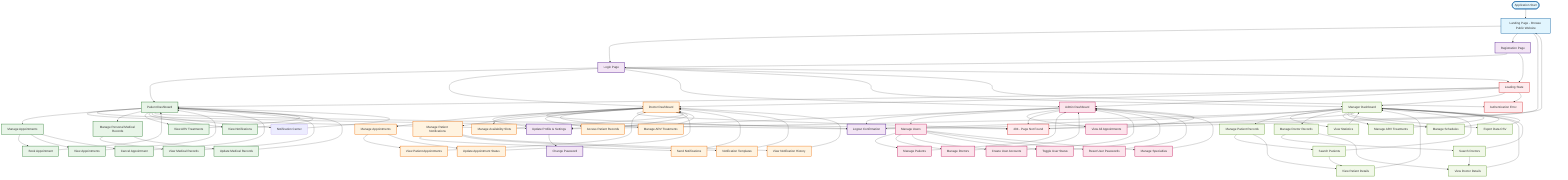 graph TD
    %% Landing and Authentication
    START([Application Start])
    LANDING[Landing Page - Browse Public Website]
    LOGIN[Login Page]
    REGISTER[Registration Page]
    
    %% Common Authenticated Components
    LOGOUT[Logout Confirmation]
    PROFILE[Update Profile & Settings]
    CHANGE_PASSWORD[Change Password]
    NOTIF_CENTER[Notification Center]
    
    %% Patient Flow
    PAT_DASH[Patient Dashboard]
    MANAGE_APPT[Manage Appointments]
    BOOK_APPT[Book Appointment]
    VIEW_APPT[View Appointments]
    CANCEL_APPT[Cancel Appointment]
    MANAGE_RECORDS[Manage Personal Medical Records]
    VIEW_RECORDS[View Medical Records]
    UPDATE_RECORDS[Update Medical Records]
    VIEW_ARV[View ARV Treatments]
    VIEW_NOTIF[View Notifications]
    
    %% Doctor Flow
    DOC_DASH[Doctor Dashboard]
    DOC_MANAGE_APPT[Manage Appointments]
    DOC_VIEW_APPT[View Patient Appointments]
    UPDATE_APPT_STATUS[Update Appointment Status]
    MANAGE_AVAILABILITY[Manage Availability Slots]
    ACCESS_PAT_RECORDS[Access Patient Records]
    MANAGE_ARV[Manage ARV Treatments]
    MANAGE_NOTIFICATIONS[Manage Patient Notifications]
    SEND_NOTIF[Send Notifications]
    NOTIF_TEMPLATES[Notification Templates]
    NOTIF_HISTORY[View Notification History]
    
    %% Admin Flow
    ADMIN_DASH[Admin Dashboard]
    MANAGE_USERS[Manage Users]
    MANAGE_PATIENTS[Manage Patients]
    MANAGE_DOCTORS[Manage Doctors]
    CREATE_ACCOUNTS[Create User Accounts]
    TOGGLE_STATUS[Toggle User Status]
    RESET_PASSWORDS[Reset User Passwords]
    MANAGE_SPECIALTIES[Manage Specialties]
    VIEW_ALL_APPT[View All Appointments]
    
    %% Manager Flow
    MGR_DASH[Manager Dashboard]
    VIEW_STATISTICS[View Statistics]
    MGR_PAT_RECORDS[Manage Patient Records]
    SEARCH_PATIENTS[Search Patients]
    VIEW_PAT_DETAILS[View Patient Details]
    MGR_DOC_RECORDS[Manage Doctor Records]
    SEARCH_DOCTORS[Search Doctors]
    VIEW_DOC_DETAILS[View Doctor Details]
    MGR_ARV[Manage ARV Treatments]
    MANAGE_SCHEDULES[Manage Schedules]
    EXPORT_DATA[Export Data CSV]
    
    %% Error and Loading States
    ERROR_404[404 - Page Not Found]
    LOADING[Loading State]
    ERROR_AUTH[Authentication Error]
    
    %% Application Flow
    START --> LANDING
    LANDING --> LOGIN
    LANDING --> REGISTER
    
    %% Authentication Flows
    LOGIN --> PAT_DASH
    LOGIN --> DOC_DASH
    LOGIN --> ADMIN_DASH
    LOGIN --> MGR_DASH
    LOGIN --> ERROR_AUTH
    
    REGISTER --> LOGIN
    
    %% Common Authenticated User Flows
    PAT_DASH --> PROFILE
    DOC_DASH --> PROFILE
    ADMIN_DASH --> PROFILE
    MGR_DASH --> PROFILE
    
    PROFILE --> CHANGE_PASSWORD
    
    PAT_DASH --> LOGOUT
    DOC_DASH --> LOGOUT
    ADMIN_DASH --> LOGOUT
    MGR_DASH --> LOGOUT
    LOGOUT --> LANDING
    
    %% Patient Specific Flows
    PAT_DASH --> MANAGE_APPT
    MANAGE_APPT --> BOOK_APPT
    MANAGE_APPT --> VIEW_APPT
    MANAGE_APPT --> CANCEL_APPT
    BOOK_APPT --> PAT_DASH
    VIEW_APPT --> PAT_DASH
    CANCEL_APPT --> PAT_DASH
    
    PAT_DASH --> MANAGE_RECORDS
    MANAGE_RECORDS --> VIEW_RECORDS
    MANAGE_RECORDS --> UPDATE_RECORDS
    VIEW_RECORDS --> PAT_DASH
    UPDATE_RECORDS --> PAT_DASH
    
    PAT_DASH --> VIEW_ARV
    PAT_DASH --> VIEW_NOTIF
    PAT_DASH --> NOTIF_CENTER
    VIEW_ARV --> PAT_DASH
    VIEW_NOTIF --> PAT_DASH
    NOTIF_CENTER --> PAT_DASH
    
    %% Doctor Specific Flows
    DOC_DASH --> DOC_MANAGE_APPT
    DOC_MANAGE_APPT --> DOC_VIEW_APPT
    DOC_MANAGE_APPT --> UPDATE_APPT_STATUS
    DOC_VIEW_APPT --> DOC_DASH
    UPDATE_APPT_STATUS --> DOC_DASH
    
    DOC_DASH --> MANAGE_AVAILABILITY
    MANAGE_AVAILABILITY --> DOC_DASH
    
    DOC_DASH --> ACCESS_PAT_RECORDS
    ACCESS_PAT_RECORDS --> DOC_DASH
    
    DOC_DASH --> MANAGE_ARV
    MANAGE_ARV --> DOC_DASH
    
    DOC_DASH --> MANAGE_NOTIFICATIONS
    MANAGE_NOTIFICATIONS --> SEND_NOTIF
    MANAGE_NOTIFICATIONS --> NOTIF_TEMPLATES
    MANAGE_NOTIFICATIONS --> NOTIF_HISTORY
    SEND_NOTIF --> DOC_DASH
    NOTIF_TEMPLATES --> DOC_DASH
    NOTIF_HISTORY --> DOC_DASH
    
    %% Admin Specific Flows
    ADMIN_DASH --> MANAGE_USERS
    MANAGE_USERS --> MANAGE_PATIENTS
    MANAGE_USERS --> MANAGE_DOCTORS
    MANAGE_USERS --> CREATE_ACCOUNTS
    MANAGE_USERS --> TOGGLE_STATUS
    MANAGE_USERS --> RESET_PASSWORDS
    MANAGE_USERS --> MANAGE_SPECIALTIES
    MANAGE_PATIENTS --> ADMIN_DASH
    MANAGE_DOCTORS --> ADMIN_DASH
    CREATE_ACCOUNTS --> ADMIN_DASH
    TOGGLE_STATUS --> ADMIN_DASH
    RESET_PASSWORDS --> ADMIN_DASH
    MANAGE_SPECIALTIES --> ADMIN_DASH
    
    ADMIN_DASH --> VIEW_ALL_APPT
    VIEW_ALL_APPT --> ADMIN_DASH
    
    %% Manager Specific Flows
    MGR_DASH --> VIEW_STATISTICS
    VIEW_STATISTICS --> MGR_DASH
    
    MGR_DASH --> MGR_PAT_RECORDS
    MGR_PAT_RECORDS --> SEARCH_PATIENTS
    MGR_PAT_RECORDS --> VIEW_PAT_DETAILS
    SEARCH_PATIENTS --> VIEW_PAT_DETAILS
    VIEW_PAT_DETAILS --> MGR_DASH
    SEARCH_PATIENTS --> MGR_DASH
    
    MGR_DASH --> MGR_DOC_RECORDS
    MGR_DOC_RECORDS --> SEARCH_DOCTORS
    MGR_DOC_RECORDS --> VIEW_DOC_DETAILS
    SEARCH_DOCTORS --> VIEW_DOC_DETAILS
    VIEW_DOC_DETAILS --> MGR_DASH
    SEARCH_DOCTORS --> MGR_DASH
    
    MGR_DASH --> MGR_ARV
    MGR_ARV --> MGR_DASH
    
    MGR_DASH --> MANAGE_SCHEDULES
    MANAGE_SCHEDULES --> MGR_DASH
    
    MGR_DASH --> EXPORT_DATA
    EXPORT_DATA --> MGR_DASH
    
    %% Error Flows
    LANDING --> ERROR_404
    PAT_DASH --> ERROR_404
    DOC_DASH --> ERROR_404
    ADMIN_DASH --> ERROR_404
    MGR_DASH --> ERROR_404
    
    %% Loading States
    LOGIN --> LOADING
    REGISTER --> LOADING
    LOADING --> PAT_DASH
    LOADING --> DOC_DASH
    LOADING --> ADMIN_DASH
    LOADING --> MGR_DASH
    LOADING --> ERROR_AUTH
    
    %% Styling
    classDef landingStyle fill:#e1f5fe,stroke:#01579b,stroke-width:2px
    classDef authStyle fill:#f3e5f5,stroke:#4a148c,stroke-width:2px
    classDef patientStyle fill:#e8f5e8,stroke:#2e7d32,stroke-width:2px
    classDef doctorStyle fill:#fff3e0,stroke:#ef6c00,stroke-width:2px
    classDef adminStyle fill:#fce4ec,stroke:#c2185b,stroke-width:2px
    classDef managerStyle fill:#f1f8e9,stroke:#689f38,stroke-width:2px
    classDef errorStyle fill:#ffebee,stroke:#d32f2f,stroke-width:2px
    
    class START,LANDING landingStyle
    class LOGIN,REGISTER,LOGOUT,PROFILE,CHANGE_PASSWORD authStyle
    class PAT_DASH,MANAGE_APPT,BOOK_APPT,VIEW_APPT,CANCEL_APPT,MANAGE_RECORDS,VIEW_RECORDS,UPDATE_RECORDS,VIEW_ARV,VIEW_NOTIF patientStyle
    class DOC_DASH,DOC_MANAGE_APPT,DOC_VIEW_APPT,UPDATE_APPT_STATUS,MANAGE_AVAILABILITY,ACCESS_PAT_RECORDS,MANAGE_ARV,MANAGE_NOTIFICATIONS,SEND_NOTIF,NOTIF_TEMPLATES,NOTIF_HISTORY doctorStyle
    class ADMIN_DASH,MANAGE_USERS,MANAGE_PATIENTS,MANAGE_DOCTORS,CREATE_ACCOUNTS,TOGGLE_STATUS,RESET_PASSWORDS,MANAGE_SPECIALTIES,VIEW_ALL_APPT adminStyle
    class MGR_DASH,VIEW_STATISTICS,MGR_PAT_RECORDS,SEARCH_PATIENTS,VIEW_PAT_DETAILS,MGR_DOC_RECORDS,SEARCH_DOCTORS,VIEW_DOC_DETAILS,MGR_ARV,MANAGE_SCHEDULES,EXPORT_DATA managerStyle
    class ERROR_404,ERROR_AUTH,LOADING errorStyle